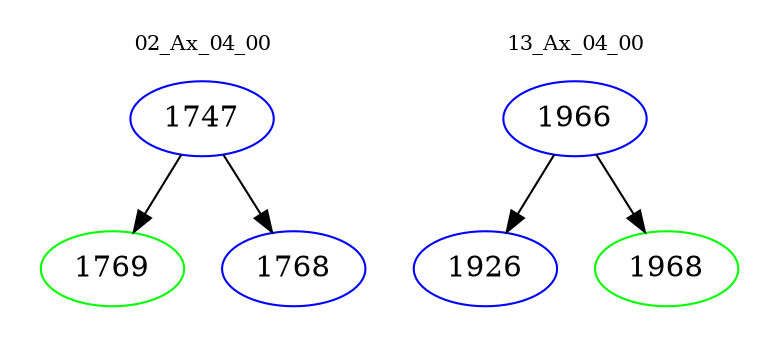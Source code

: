 digraph{
subgraph cluster_0 {
color = white
label = "02_Ax_04_00";
fontsize=10;
T0_1747 [label="1747", color="blue"]
T0_1747 -> T0_1769 [color="black"]
T0_1769 [label="1769", color="green"]
T0_1747 -> T0_1768 [color="black"]
T0_1768 [label="1768", color="blue"]
}
subgraph cluster_1 {
color = white
label = "13_Ax_04_00";
fontsize=10;
T1_1966 [label="1966", color="blue"]
T1_1966 -> T1_1926 [color="black"]
T1_1926 [label="1926", color="blue"]
T1_1966 -> T1_1968 [color="black"]
T1_1968 [label="1968", color="green"]
}
}
